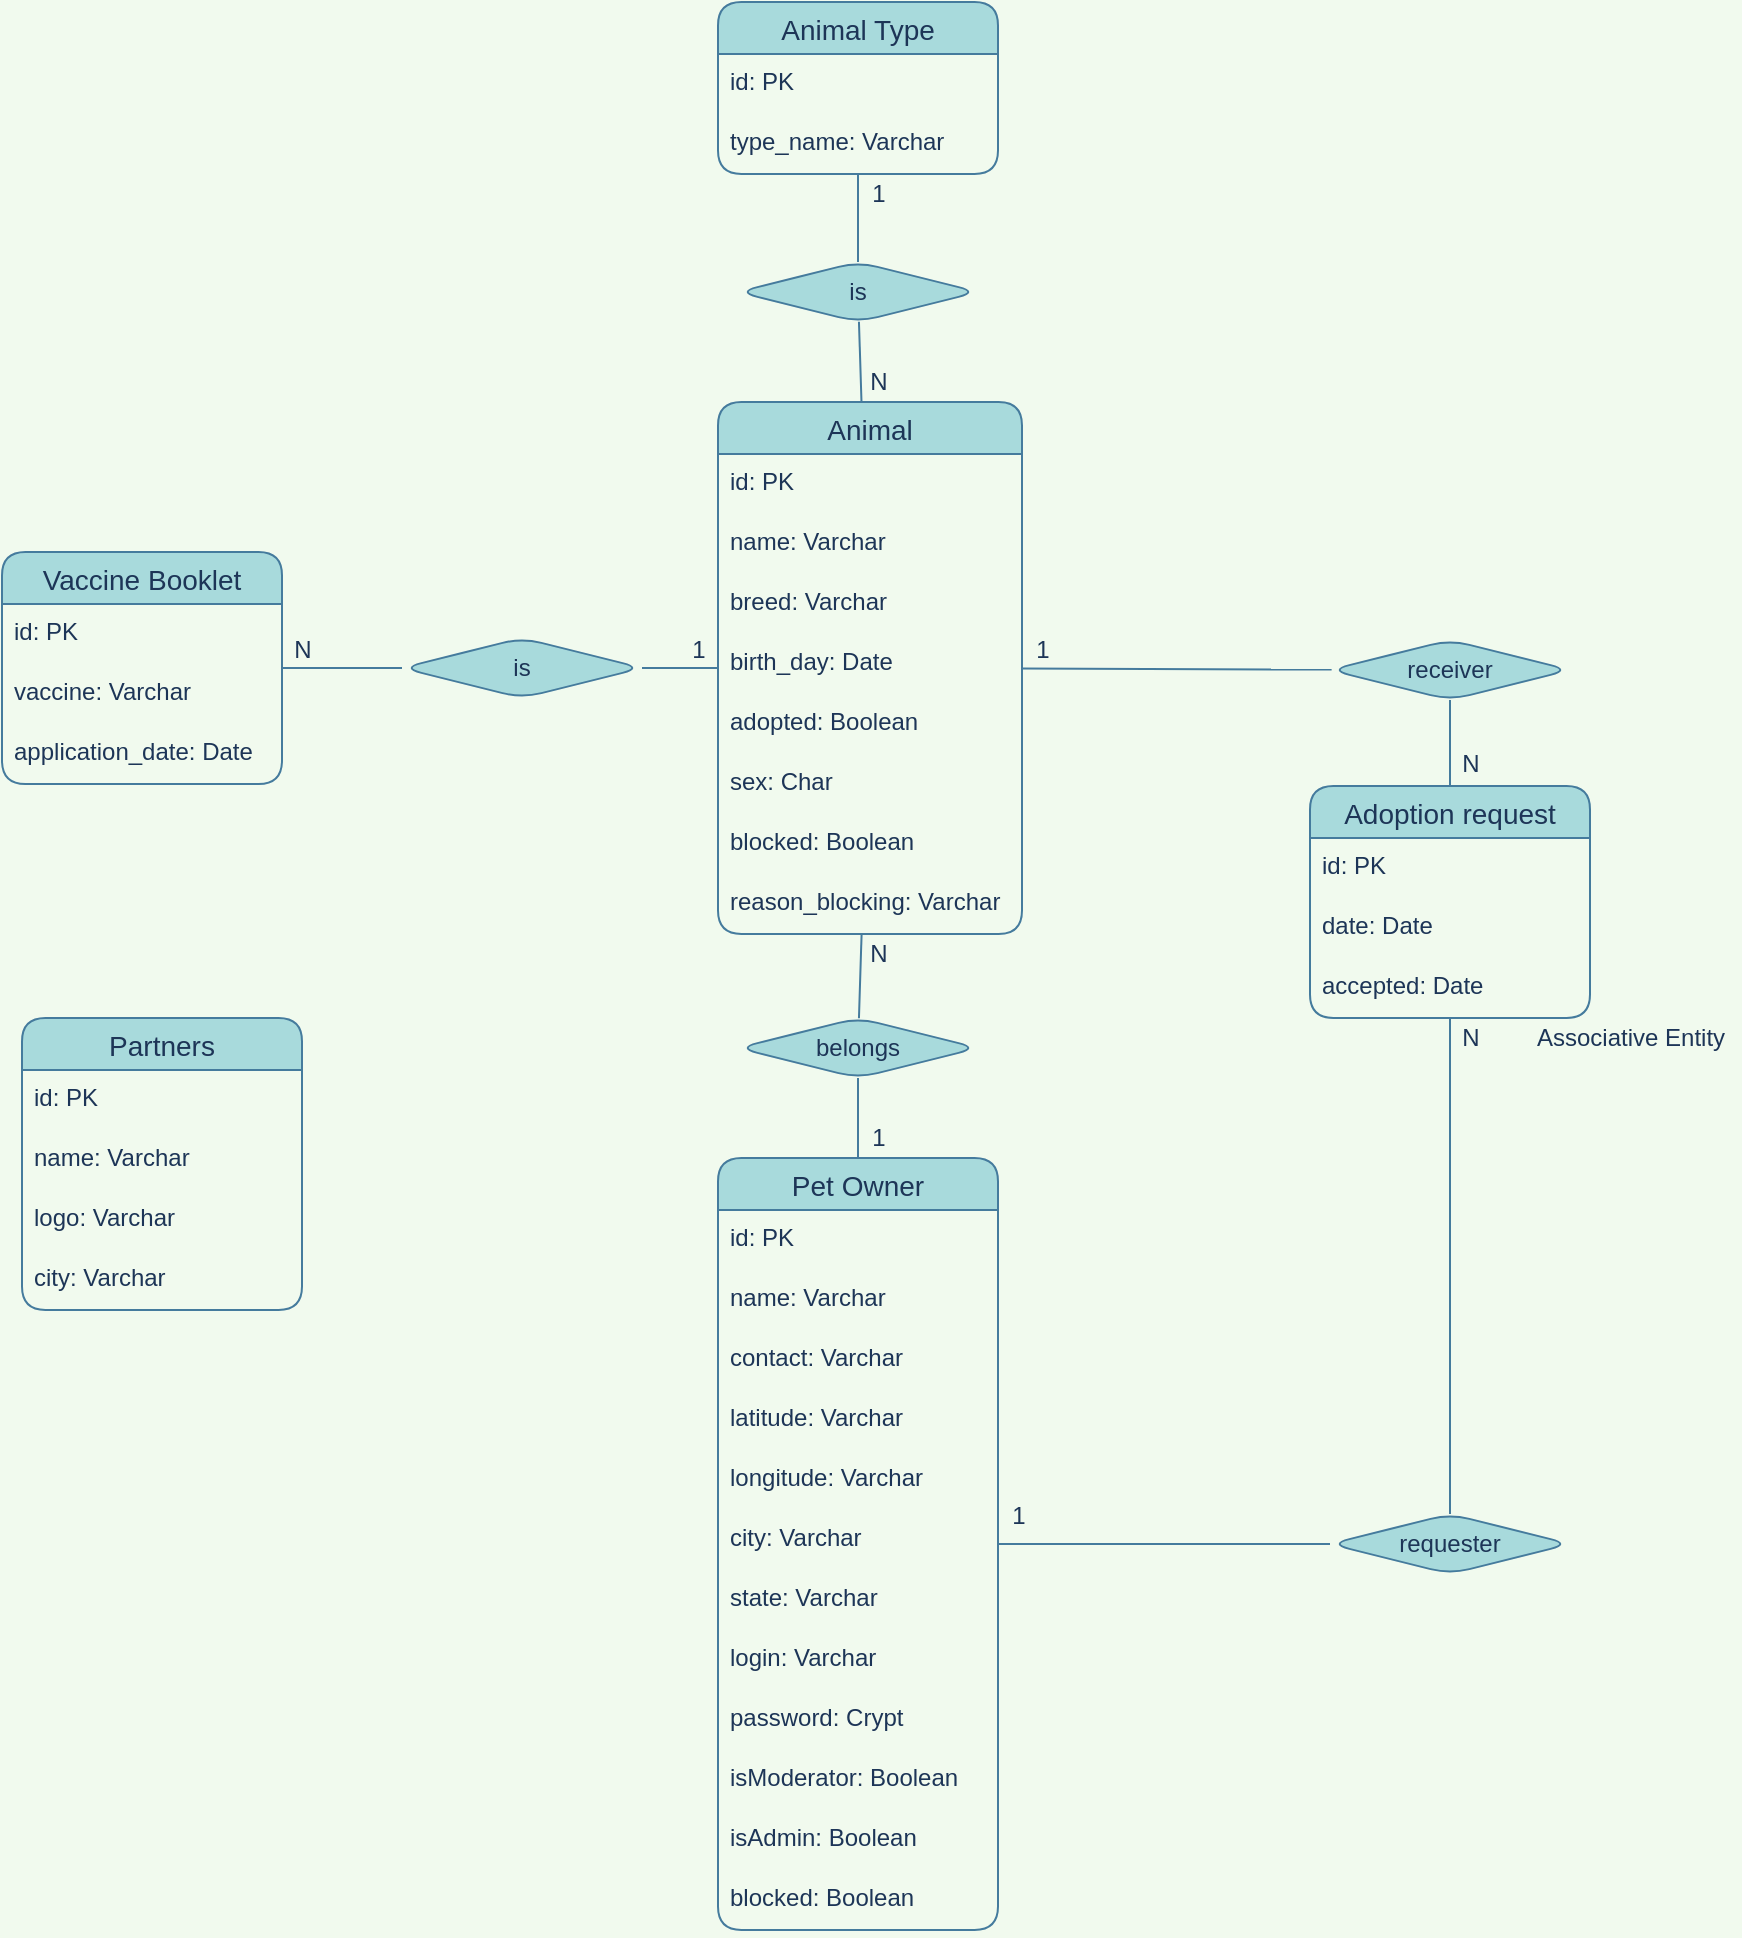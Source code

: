<mxfile version="14.9.6" type="device"><diagram id="mrgqSwOiPpOiELAc4BTN" name="database"><mxGraphModel dx="1447" dy="862" grid="1" gridSize="10" guides="1" tooltips="1" connect="1" arrows="1" fold="1" page="1" pageScale="1" pageWidth="1169" pageHeight="827" background="#F1FAEE" math="0" shadow="0"><root><mxCell id="0"/><mxCell id="1" parent="0"/><mxCell id="-Cp5Lhwi0LvBnycnR3eA-3" value="Animal" style="swimlane;fontStyle=0;childLayout=stackLayout;horizontal=1;startSize=26;horizontalStack=0;resizeParent=1;resizeParentMax=0;resizeLast=0;collapsible=1;marginBottom=0;align=center;fontSize=14;fillColor=#A8DADC;strokeColor=#457B9D;fontColor=#1D3557;rounded=1;" parent="1" vertex="1"><mxGeometry x="528" y="280" width="152" height="266" as="geometry"/></mxCell><mxCell id="-Cp5Lhwi0LvBnycnR3eA-4" value="id: PK" style="text;strokeColor=none;fillColor=none;spacingLeft=4;spacingRight=4;overflow=hidden;rotatable=0;points=[[0,0.5],[1,0.5]];portConstraint=eastwest;fontSize=12;fontColor=#1D3557;rounded=1;" parent="-Cp5Lhwi0LvBnycnR3eA-3" vertex="1"><mxGeometry y="26" width="152" height="30" as="geometry"/></mxCell><mxCell id="-Cp5Lhwi0LvBnycnR3eA-5" value="name: Varchar" style="text;strokeColor=none;fillColor=none;spacingLeft=4;spacingRight=4;overflow=hidden;rotatable=0;points=[[0,0.5],[1,0.5]];portConstraint=eastwest;fontSize=12;fontColor=#1D3557;rounded=1;" parent="-Cp5Lhwi0LvBnycnR3eA-3" vertex="1"><mxGeometry y="56" width="152" height="30" as="geometry"/></mxCell><mxCell id="-Cp5Lhwi0LvBnycnR3eA-6" value="breed: Varchar" style="text;strokeColor=none;fillColor=none;spacingLeft=4;spacingRight=4;overflow=hidden;rotatable=0;points=[[0,0.5],[1,0.5]];portConstraint=eastwest;fontSize=12;fontColor=#1D3557;rounded=1;" parent="-Cp5Lhwi0LvBnycnR3eA-3" vertex="1"><mxGeometry y="86" width="152" height="30" as="geometry"/></mxCell><mxCell id="-Cp5Lhwi0LvBnycnR3eA-7" value="birth_day: Date" style="text;strokeColor=none;fillColor=none;spacingLeft=4;spacingRight=4;overflow=hidden;rotatable=0;points=[[0,0.5],[1,0.5]];portConstraint=eastwest;fontSize=12;fontColor=#1D3557;rounded=1;" parent="-Cp5Lhwi0LvBnycnR3eA-3" vertex="1"><mxGeometry y="116" width="152" height="30" as="geometry"/></mxCell><mxCell id="-Cp5Lhwi0LvBnycnR3eA-8" value="adopted: Boolean" style="text;strokeColor=none;fillColor=none;spacingLeft=4;spacingRight=4;overflow=hidden;rotatable=0;points=[[0,0.5],[1,0.5]];portConstraint=eastwest;fontSize=12;fontColor=#1D3557;rounded=1;" parent="-Cp5Lhwi0LvBnycnR3eA-3" vertex="1"><mxGeometry y="146" width="152" height="30" as="geometry"/></mxCell><mxCell id="iB0aS1NL9sQEU8sN0Cp0-4" value="sex: Char" style="text;strokeColor=none;fillColor=none;spacingLeft=4;spacingRight=4;overflow=hidden;rotatable=0;points=[[0,0.5],[1,0.5]];portConstraint=eastwest;fontSize=12;fontColor=#1D3557;rounded=1;" parent="-Cp5Lhwi0LvBnycnR3eA-3" vertex="1"><mxGeometry y="176" width="152" height="30" as="geometry"/></mxCell><mxCell id="UkvZyUU1iANGnjyYcp_6-2" value="blocked: Boolean" style="text;strokeColor=none;fillColor=none;spacingLeft=4;spacingRight=4;overflow=hidden;rotatable=0;points=[[0,0.5],[1,0.5]];portConstraint=eastwest;fontSize=12;fontColor=#1D3557;rounded=1;" parent="-Cp5Lhwi0LvBnycnR3eA-3" vertex="1"><mxGeometry y="206" width="152" height="30" as="geometry"/></mxCell><mxCell id="UkvZyUU1iANGnjyYcp_6-3" value="reason_blocking: Varchar" style="text;strokeColor=none;fillColor=none;spacingLeft=4;spacingRight=4;overflow=hidden;rotatable=0;points=[[0,0.5],[1,0.5]];portConstraint=eastwest;fontSize=12;fontColor=#1D3557;rounded=1;" parent="-Cp5Lhwi0LvBnycnR3eA-3" vertex="1"><mxGeometry y="236" width="152" height="30" as="geometry"/></mxCell><mxCell id="RMEIacgLU51vDSc4DHRo-1" value="Animal Type" style="swimlane;fontStyle=0;childLayout=stackLayout;horizontal=1;startSize=26;horizontalStack=0;resizeParent=1;resizeParentMax=0;resizeLast=0;collapsible=1;marginBottom=0;align=center;fontSize=14;fillColor=#A8DADC;strokeColor=#457B9D;fontColor=#1D3557;rounded=1;" parent="1" vertex="1"><mxGeometry x="528" y="80" width="140" height="86" as="geometry"/></mxCell><mxCell id="RMEIacgLU51vDSc4DHRo-2" value="id: PK" style="text;strokeColor=none;fillColor=none;spacingLeft=4;spacingRight=4;overflow=hidden;rotatable=0;points=[[0,0.5],[1,0.5]];portConstraint=eastwest;fontSize=12;fontColor=#1D3557;rounded=1;" parent="RMEIacgLU51vDSc4DHRo-1" vertex="1"><mxGeometry y="26" width="140" height="30" as="geometry"/></mxCell><mxCell id="RMEIacgLU51vDSc4DHRo-3" value="type_name: Varchar" style="text;strokeColor=none;fillColor=none;spacingLeft=4;spacingRight=4;overflow=hidden;rotatable=0;points=[[0,0.5],[1,0.5]];portConstraint=eastwest;fontSize=12;fontColor=#1D3557;rounded=1;" parent="RMEIacgLU51vDSc4DHRo-1" vertex="1"><mxGeometry y="56" width="140" height="30" as="geometry"/></mxCell><mxCell id="RMEIacgLU51vDSc4DHRo-9" value="is" style="shape=rhombus;perimeter=rhombusPerimeter;whiteSpace=wrap;html=1;align=center;fillColor=#A8DADC;strokeColor=#457B9D;fontColor=#1D3557;rounded=1;" parent="1" vertex="1"><mxGeometry x="538" y="210" width="120" height="30" as="geometry"/></mxCell><mxCell id="RMEIacgLU51vDSc4DHRo-10" value="" style="endArrow=none;html=1;labelBackgroundColor=#F1FAEE;strokeColor=#457B9D;fontColor=#1D3557;curved=1;" parent="1" source="-Cp5Lhwi0LvBnycnR3eA-3" target="RMEIacgLU51vDSc4DHRo-9" edge="1"><mxGeometry relative="1" as="geometry"><mxPoint x="534" y="230" as="sourcePoint"/><mxPoint x="694" y="230" as="targetPoint"/></mxGeometry></mxCell><mxCell id="RMEIacgLU51vDSc4DHRo-11" value="" style="endArrow=none;html=1;labelBackgroundColor=#F1FAEE;strokeColor=#457B9D;fontColor=#1D3557;curved=1;" parent="1" source="RMEIacgLU51vDSc4DHRo-9" target="RMEIacgLU51vDSc4DHRo-1" edge="1"><mxGeometry relative="1" as="geometry"><mxPoint x="608" y="290" as="sourcePoint"/><mxPoint x="608" y="250" as="targetPoint"/></mxGeometry></mxCell><mxCell id="RMEIacgLU51vDSc4DHRo-12" value="1" style="text;html=1;align=center;verticalAlign=middle;resizable=0;points=[];autosize=1;strokeColor=none;fontColor=#1D3557;rounded=1;" parent="1" vertex="1"><mxGeometry x="598" y="166" width="20" height="20" as="geometry"/></mxCell><mxCell id="RMEIacgLU51vDSc4DHRo-13" value="N" style="text;html=1;align=center;verticalAlign=middle;resizable=0;points=[];autosize=1;strokeColor=none;fontColor=#1D3557;rounded=1;" parent="1" vertex="1"><mxGeometry x="598" y="260" width="20" height="20" as="geometry"/></mxCell><mxCell id="RMEIacgLU51vDSc4DHRo-14" value="Pet Owner" style="swimlane;fontStyle=0;childLayout=stackLayout;horizontal=1;startSize=26;horizontalStack=0;resizeParent=1;resizeParentMax=0;resizeLast=0;collapsible=1;marginBottom=0;align=center;fontSize=14;fillColor=#A8DADC;strokeColor=#457B9D;fontColor=#1D3557;rounded=1;" parent="1" vertex="1"><mxGeometry x="528" y="658" width="140" height="386" as="geometry"/></mxCell><mxCell id="RMEIacgLU51vDSc4DHRo-15" value="id: PK" style="text;strokeColor=none;fillColor=none;spacingLeft=4;spacingRight=4;overflow=hidden;rotatable=0;points=[[0,0.5],[1,0.5]];portConstraint=eastwest;fontSize=12;fontColor=#1D3557;rounded=1;" parent="RMEIacgLU51vDSc4DHRo-14" vertex="1"><mxGeometry y="26" width="140" height="30" as="geometry"/></mxCell><mxCell id="RMEIacgLU51vDSc4DHRo-16" value="name: Varchar" style="text;strokeColor=none;fillColor=none;spacingLeft=4;spacingRight=4;overflow=hidden;rotatable=0;points=[[0,0.5],[1,0.5]];portConstraint=eastwest;fontSize=12;fontColor=#1D3557;rounded=1;" parent="RMEIacgLU51vDSc4DHRo-14" vertex="1"><mxGeometry y="56" width="140" height="30" as="geometry"/></mxCell><mxCell id="RMEIacgLU51vDSc4DHRo-17" value="contact: Varchar" style="text;strokeColor=none;fillColor=none;spacingLeft=4;spacingRight=4;overflow=hidden;rotatable=0;points=[[0,0.5],[1,0.5]];portConstraint=eastwest;fontSize=12;fontColor=#1D3557;rounded=1;" parent="RMEIacgLU51vDSc4DHRo-14" vertex="1"><mxGeometry y="86" width="140" height="30" as="geometry"/></mxCell><mxCell id="iB0aS1NL9sQEU8sN0Cp0-5" value="latitude: Varchar" style="text;strokeColor=none;fillColor=none;spacingLeft=4;spacingRight=4;overflow=hidden;rotatable=0;points=[[0,0.5],[1,0.5]];portConstraint=eastwest;fontSize=12;fontColor=#1D3557;rounded=1;" parent="RMEIacgLU51vDSc4DHRo-14" vertex="1"><mxGeometry y="116" width="140" height="30" as="geometry"/></mxCell><mxCell id="iB0aS1NL9sQEU8sN0Cp0-6" value="longitude: Varchar" style="text;strokeColor=none;fillColor=none;spacingLeft=4;spacingRight=4;overflow=hidden;rotatable=0;points=[[0,0.5],[1,0.5]];portConstraint=eastwest;fontSize=12;fontColor=#1D3557;rounded=1;" parent="RMEIacgLU51vDSc4DHRo-14" vertex="1"><mxGeometry y="146" width="140" height="30" as="geometry"/></mxCell><mxCell id="ROJmYkIgtZrq0S5ZoJhJ-17" value="city: Varchar" style="text;strokeColor=none;fillColor=none;spacingLeft=4;spacingRight=4;overflow=hidden;rotatable=0;points=[[0,0.5],[1,0.5]];portConstraint=eastwest;fontSize=12;fontColor=#1D3557;rounded=1;" vertex="1" parent="RMEIacgLU51vDSc4DHRo-14"><mxGeometry y="176" width="140" height="30" as="geometry"/></mxCell><mxCell id="ROJmYkIgtZrq0S5ZoJhJ-18" value="state: Varchar" style="text;strokeColor=none;fillColor=none;spacingLeft=4;spacingRight=4;overflow=hidden;rotatable=0;points=[[0,0.5],[1,0.5]];portConstraint=eastwest;fontSize=12;fontColor=#1D3557;rounded=1;" vertex="1" parent="RMEIacgLU51vDSc4DHRo-14"><mxGeometry y="206" width="140" height="30" as="geometry"/></mxCell><mxCell id="RMEIacgLU51vDSc4DHRo-18" value="login: Varchar" style="text;strokeColor=none;fillColor=none;spacingLeft=4;spacingRight=4;overflow=hidden;rotatable=0;points=[[0,0.5],[1,0.5]];portConstraint=eastwest;fontSize=12;fontColor=#1D3557;rounded=1;" parent="RMEIacgLU51vDSc4DHRo-14" vertex="1"><mxGeometry y="236" width="140" height="30" as="geometry"/></mxCell><mxCell id="RMEIacgLU51vDSc4DHRo-19" value="password: Crypt" style="text;strokeColor=none;fillColor=none;spacingLeft=4;spacingRight=4;overflow=hidden;rotatable=0;points=[[0,0.5],[1,0.5]];portConstraint=eastwest;fontSize=12;fontColor=#1D3557;rounded=1;" parent="RMEIacgLU51vDSc4DHRo-14" vertex="1"><mxGeometry y="266" width="140" height="30" as="geometry"/></mxCell><mxCell id="ROJmYkIgtZrq0S5ZoJhJ-2" value="isModerator: Boolean" style="text;strokeColor=none;fillColor=none;spacingLeft=4;spacingRight=4;overflow=hidden;rotatable=0;points=[[0,0.5],[1,0.5]];portConstraint=eastwest;fontSize=12;fontColor=#1D3557;rounded=1;" vertex="1" parent="RMEIacgLU51vDSc4DHRo-14"><mxGeometry y="296" width="140" height="30" as="geometry"/></mxCell><mxCell id="UkvZyUU1iANGnjyYcp_6-1" value="isAdmin: Boolean" style="text;strokeColor=none;fillColor=none;spacingLeft=4;spacingRight=4;overflow=hidden;rotatable=0;points=[[0,0.5],[1,0.5]];portConstraint=eastwest;fontSize=12;fontColor=#1D3557;rounded=1;" parent="RMEIacgLU51vDSc4DHRo-14" vertex="1"><mxGeometry y="326" width="140" height="30" as="geometry"/></mxCell><mxCell id="ROJmYkIgtZrq0S5ZoJhJ-3" value="blocked: Boolean" style="text;strokeColor=none;fillColor=none;spacingLeft=4;spacingRight=4;overflow=hidden;rotatable=0;points=[[0,0.5],[1,0.5]];portConstraint=eastwest;fontSize=12;fontColor=#1D3557;rounded=1;" vertex="1" parent="RMEIacgLU51vDSc4DHRo-14"><mxGeometry y="356" width="140" height="30" as="geometry"/></mxCell><mxCell id="RMEIacgLU51vDSc4DHRo-26" value="belongs" style="shape=rhombus;perimeter=rhombusPerimeter;whiteSpace=wrap;html=1;align=center;fillColor=#A8DADC;strokeColor=#457B9D;fontColor=#1D3557;rounded=1;" parent="1" vertex="1"><mxGeometry x="538" y="588" width="120" height="30" as="geometry"/></mxCell><mxCell id="RMEIacgLU51vDSc4DHRo-27" value="" style="endArrow=none;html=1;labelBackgroundColor=#F1FAEE;strokeColor=#457B9D;fontColor=#1D3557;curved=1;" parent="1" source="-Cp5Lhwi0LvBnycnR3eA-3" target="RMEIacgLU51vDSc4DHRo-26" edge="1"><mxGeometry relative="1" as="geometry"><mxPoint x="608" y="290" as="sourcePoint"/><mxPoint x="608" y="250" as="targetPoint"/></mxGeometry></mxCell><mxCell id="RMEIacgLU51vDSc4DHRo-29" value="" style="endArrow=none;html=1;labelBackgroundColor=#F1FAEE;strokeColor=#457B9D;fontColor=#1D3557;curved=1;" parent="1" source="RMEIacgLU51vDSc4DHRo-14" target="RMEIacgLU51vDSc4DHRo-26" edge="1"><mxGeometry relative="1" as="geometry"><mxPoint x="608" y="534" as="sourcePoint"/><mxPoint x="608" y="568.0" as="targetPoint"/></mxGeometry></mxCell><mxCell id="RMEIacgLU51vDSc4DHRo-30" value="N" style="text;html=1;align=center;verticalAlign=middle;resizable=0;points=[];autosize=1;strokeColor=none;fontColor=#1D3557;rounded=1;" parent="1" vertex="1"><mxGeometry x="598" y="546" width="20" height="20" as="geometry"/></mxCell><mxCell id="RMEIacgLU51vDSc4DHRo-31" value="1" style="text;html=1;align=center;verticalAlign=middle;resizable=0;points=[];autosize=1;strokeColor=none;fontColor=#1D3557;rounded=1;" parent="1" vertex="1"><mxGeometry x="598" y="638" width="20" height="20" as="geometry"/></mxCell><mxCell id="RMEIacgLU51vDSc4DHRo-38" value="Vaccine Booklet" style="swimlane;fontStyle=0;childLayout=stackLayout;horizontal=1;startSize=26;horizontalStack=0;resizeParent=1;resizeParentMax=0;resizeLast=0;collapsible=1;marginBottom=0;align=center;fontSize=14;fillColor=#A8DADC;strokeColor=#457B9D;fontColor=#1D3557;rounded=1;" parent="1" vertex="1"><mxGeometry x="170" y="355" width="140" height="116" as="geometry"/></mxCell><mxCell id="RMEIacgLU51vDSc4DHRo-39" value="id: PK" style="text;strokeColor=none;fillColor=none;spacingLeft=4;spacingRight=4;overflow=hidden;rotatable=0;points=[[0,0.5],[1,0.5]];portConstraint=eastwest;fontSize=12;fontColor=#1D3557;rounded=1;" parent="RMEIacgLU51vDSc4DHRo-38" vertex="1"><mxGeometry y="26" width="140" height="30" as="geometry"/></mxCell><mxCell id="RMEIacgLU51vDSc4DHRo-40" value="vaccine: Varchar" style="text;strokeColor=none;fillColor=none;spacingLeft=4;spacingRight=4;overflow=hidden;rotatable=0;points=[[0,0.5],[1,0.5]];portConstraint=eastwest;fontSize=12;fontColor=#1D3557;rounded=1;" parent="RMEIacgLU51vDSc4DHRo-38" vertex="1"><mxGeometry y="56" width="140" height="30" as="geometry"/></mxCell><mxCell id="RMEIacgLU51vDSc4DHRo-41" value="application_date: Date" style="text;strokeColor=none;fillColor=none;spacingLeft=4;spacingRight=4;overflow=hidden;rotatable=0;points=[[0,0.5],[1,0.5]];portConstraint=eastwest;fontSize=12;fontColor=#1D3557;rounded=1;" parent="RMEIacgLU51vDSc4DHRo-38" vertex="1"><mxGeometry y="86" width="140" height="30" as="geometry"/></mxCell><mxCell id="RMEIacgLU51vDSc4DHRo-44" value="is" style="shape=rhombus;perimeter=rhombusPerimeter;whiteSpace=wrap;html=1;align=center;fillColor=#A8DADC;strokeColor=#457B9D;fontColor=#1D3557;rounded=1;" parent="1" vertex="1"><mxGeometry x="370" y="398" width="120" height="30" as="geometry"/></mxCell><mxCell id="RMEIacgLU51vDSc4DHRo-48" value="" style="endArrow=none;html=1;labelBackgroundColor=#F1FAEE;strokeColor=#457B9D;fontColor=#1D3557;curved=1;" parent="1" source="RMEIacgLU51vDSc4DHRo-38" target="RMEIacgLU51vDSc4DHRo-44" edge="1"><mxGeometry relative="1" as="geometry"><mxPoint x="608" y="220" as="sourcePoint"/><mxPoint x="608" y="176.0" as="targetPoint"/></mxGeometry></mxCell><mxCell id="RMEIacgLU51vDSc4DHRo-49" value="" style="endArrow=none;html=1;labelBackgroundColor=#F1FAEE;strokeColor=#457B9D;fontColor=#1D3557;curved=1;" parent="1" source="-Cp5Lhwi0LvBnycnR3eA-3" target="RMEIacgLU51vDSc4DHRo-44" edge="1"><mxGeometry relative="1" as="geometry"><mxPoint x="354" y="378" as="sourcePoint"/><mxPoint x="384" y="378" as="targetPoint"/></mxGeometry></mxCell><mxCell id="RMEIacgLU51vDSc4DHRo-50" value="Adoption request" style="swimlane;fontStyle=0;childLayout=stackLayout;horizontal=1;startSize=26;horizontalStack=0;resizeParent=1;resizeParentMax=0;resizeLast=0;collapsible=1;marginBottom=0;align=center;fontSize=14;fillColor=#A8DADC;strokeColor=#457B9D;fontColor=#1D3557;rounded=1;" parent="1" vertex="1"><mxGeometry x="824" y="472" width="140" height="116" as="geometry"/></mxCell><mxCell id="RMEIacgLU51vDSc4DHRo-51" value="id: PK" style="text;strokeColor=none;fillColor=none;spacingLeft=4;spacingRight=4;overflow=hidden;rotatable=0;points=[[0,0.5],[1,0.5]];portConstraint=eastwest;fontSize=12;fontColor=#1D3557;rounded=1;" parent="RMEIacgLU51vDSc4DHRo-50" vertex="1"><mxGeometry y="26" width="140" height="30" as="geometry"/></mxCell><mxCell id="RMEIacgLU51vDSc4DHRo-53" value="date: Date" style="text;strokeColor=none;fillColor=none;spacingLeft=4;spacingRight=4;overflow=hidden;rotatable=0;points=[[0,0.5],[1,0.5]];portConstraint=eastwest;fontSize=12;fontColor=#1D3557;rounded=1;" parent="RMEIacgLU51vDSc4DHRo-50" vertex="1"><mxGeometry y="56" width="140" height="30" as="geometry"/></mxCell><mxCell id="RMEIacgLU51vDSc4DHRo-59" value="accepted: Date" style="text;strokeColor=none;fillColor=none;spacingLeft=4;spacingRight=4;overflow=hidden;rotatable=0;points=[[0,0.5],[1,0.5]];portConstraint=eastwest;fontSize=12;fontColor=#1D3557;rounded=1;" parent="RMEIacgLU51vDSc4DHRo-50" vertex="1"><mxGeometry y="86" width="140" height="30" as="geometry"/></mxCell><mxCell id="RMEIacgLU51vDSc4DHRo-56" value="requester" style="shape=rhombus;perimeter=rhombusPerimeter;whiteSpace=wrap;html=1;align=center;fillColor=#A8DADC;strokeColor=#457B9D;fontColor=#1D3557;rounded=1;" parent="1" vertex="1"><mxGeometry x="834" y="836" width="120" height="30" as="geometry"/></mxCell><mxCell id="RMEIacgLU51vDSc4DHRo-57" value="" style="endArrow=none;html=1;labelBackgroundColor=#F1FAEE;strokeColor=#457B9D;fontColor=#1D3557;curved=1;" parent="1" source="RMEIacgLU51vDSc4DHRo-56" target="RMEIacgLU51vDSc4DHRo-14" edge="1"><mxGeometry relative="1" as="geometry"><mxPoint x="504" y="668" as="sourcePoint"/><mxPoint x="538" y="668" as="targetPoint"/></mxGeometry></mxCell><mxCell id="RMEIacgLU51vDSc4DHRo-58" value="" style="endArrow=none;html=1;labelBackgroundColor=#F1FAEE;strokeColor=#457B9D;fontColor=#1D3557;curved=1;" parent="1" source="RMEIacgLU51vDSc4DHRo-50" target="RMEIacgLU51vDSc4DHRo-56" edge="1"><mxGeometry relative="1" as="geometry"><mxPoint x="844" y="668" as="sourcePoint"/><mxPoint x="678" y="668" as="targetPoint"/></mxGeometry></mxCell><mxCell id="RMEIacgLU51vDSc4DHRo-60" value="receiver" style="shape=rhombus;perimeter=rhombusPerimeter;whiteSpace=wrap;html=1;align=center;fillColor=#A8DADC;strokeColor=#457B9D;fontColor=#1D3557;rounded=1;" parent="1" vertex="1"><mxGeometry x="834" y="399" width="120" height="30" as="geometry"/></mxCell><mxCell id="RMEIacgLU51vDSc4DHRo-61" value="" style="endArrow=none;html=1;labelBackgroundColor=#F1FAEE;strokeColor=#457B9D;fontColor=#1D3557;curved=1;" parent="1" source="RMEIacgLU51vDSc4DHRo-60" target="RMEIacgLU51vDSc4DHRo-50" edge="1"><mxGeometry relative="1" as="geometry"><mxPoint x="904" y="598" as="sourcePoint"/><mxPoint x="904" y="653" as="targetPoint"/></mxGeometry></mxCell><mxCell id="RMEIacgLU51vDSc4DHRo-62" value="" style="endArrow=none;html=1;labelBackgroundColor=#F1FAEE;strokeColor=#457B9D;fontColor=#1D3557;curved=1;" parent="1" source="-Cp5Lhwi0LvBnycnR3eA-3" target="RMEIacgLU51vDSc4DHRo-60" edge="1"><mxGeometry relative="1" as="geometry"><mxPoint x="904" y="380" as="sourcePoint"/><mxPoint x="904" y="482" as="targetPoint"/></mxGeometry></mxCell><mxCell id="RMEIacgLU51vDSc4DHRo-63" value="N" style="text;html=1;align=center;verticalAlign=middle;resizable=0;points=[];autosize=1;strokeColor=none;fontColor=#1D3557;rounded=1;" parent="1" vertex="1"><mxGeometry x="894" y="451" width="20" height="20" as="geometry"/></mxCell><mxCell id="RMEIacgLU51vDSc4DHRo-64" value="1" style="text;html=1;align=center;verticalAlign=middle;resizable=0;points=[];autosize=1;strokeColor=none;fontColor=#1D3557;rounded=1;" parent="1" vertex="1"><mxGeometry x="680" y="394" width="20" height="20" as="geometry"/></mxCell><mxCell id="RMEIacgLU51vDSc4DHRo-65" value="N" style="text;html=1;align=center;verticalAlign=middle;resizable=0;points=[];autosize=1;strokeColor=none;fontColor=#1D3557;rounded=1;" parent="1" vertex="1"><mxGeometry x="894" y="588" width="20" height="20" as="geometry"/></mxCell><mxCell id="RMEIacgLU51vDSc4DHRo-66" value="1" style="text;html=1;align=center;verticalAlign=middle;resizable=0;points=[];autosize=1;strokeColor=none;fontColor=#1D3557;rounded=1;" parent="1" vertex="1"><mxGeometry x="668" y="827" width="20" height="20" as="geometry"/></mxCell><mxCell id="RMEIacgLU51vDSc4DHRo-67" value="N" style="text;html=1;align=center;verticalAlign=middle;resizable=0;points=[];autosize=1;strokeColor=none;fontColor=#1D3557;rounded=1;" parent="1" vertex="1"><mxGeometry x="310" y="394" width="20" height="20" as="geometry"/></mxCell><mxCell id="RMEIacgLU51vDSc4DHRo-69" value="1" style="text;html=1;align=center;verticalAlign=middle;resizable=0;points=[];autosize=1;strokeColor=none;fontColor=#1D3557;rounded=1;" parent="1" vertex="1"><mxGeometry x="508" y="394" width="20" height="20" as="geometry"/></mxCell><mxCell id="RMEIacgLU51vDSc4DHRo-72" value="Associative Entity" style="text;html=1;align=center;verticalAlign=middle;resizable=0;points=[];autosize=1;strokeColor=none;fontColor=#1D3557;rounded=1;" parent="1" vertex="1"><mxGeometry x="929" y="588" width="110" height="20" as="geometry"/></mxCell><mxCell id="iB0aS1NL9sQEU8sN0Cp0-7" value="Partners" style="swimlane;fontStyle=0;childLayout=stackLayout;horizontal=1;startSize=26;horizontalStack=0;resizeParent=1;resizeParentMax=0;resizeLast=0;collapsible=1;marginBottom=0;align=center;fontSize=14;fillColor=#A8DADC;strokeColor=#457B9D;fontColor=#1D3557;rounded=1;" parent="1" vertex="1"><mxGeometry x="180" y="588" width="140" height="146" as="geometry"/></mxCell><mxCell id="iB0aS1NL9sQEU8sN0Cp0-8" value="id: PK" style="text;strokeColor=none;fillColor=none;spacingLeft=4;spacingRight=4;overflow=hidden;rotatable=0;points=[[0,0.5],[1,0.5]];portConstraint=eastwest;fontSize=12;fontColor=#1D3557;rounded=1;" parent="iB0aS1NL9sQEU8sN0Cp0-7" vertex="1"><mxGeometry y="26" width="140" height="30" as="geometry"/></mxCell><mxCell id="iB0aS1NL9sQEU8sN0Cp0-9" value="name: Varchar" style="text;strokeColor=none;fillColor=none;spacingLeft=4;spacingRight=4;overflow=hidden;rotatable=0;points=[[0,0.5],[1,0.5]];portConstraint=eastwest;fontSize=12;fontColor=#1D3557;rounded=1;" parent="iB0aS1NL9sQEU8sN0Cp0-7" vertex="1"><mxGeometry y="56" width="140" height="30" as="geometry"/></mxCell><mxCell id="iB0aS1NL9sQEU8sN0Cp0-12" value="logo: Varchar" style="text;strokeColor=none;fillColor=none;spacingLeft=4;spacingRight=4;overflow=hidden;rotatable=0;points=[[0,0.5],[1,0.5]];portConstraint=eastwest;fontSize=12;fontColor=#1D3557;rounded=1;" parent="iB0aS1NL9sQEU8sN0Cp0-7" vertex="1"><mxGeometry y="86" width="140" height="30" as="geometry"/></mxCell><mxCell id="iB0aS1NL9sQEU8sN0Cp0-13" value="city: Varchar" style="text;strokeColor=none;fillColor=none;spacingLeft=4;spacingRight=4;overflow=hidden;rotatable=0;points=[[0,0.5],[1,0.5]];portConstraint=eastwest;fontSize=12;fontColor=#1D3557;rounded=1;" parent="iB0aS1NL9sQEU8sN0Cp0-7" vertex="1"><mxGeometry y="116" width="140" height="30" as="geometry"/></mxCell></root></mxGraphModel></diagram></mxfile>
